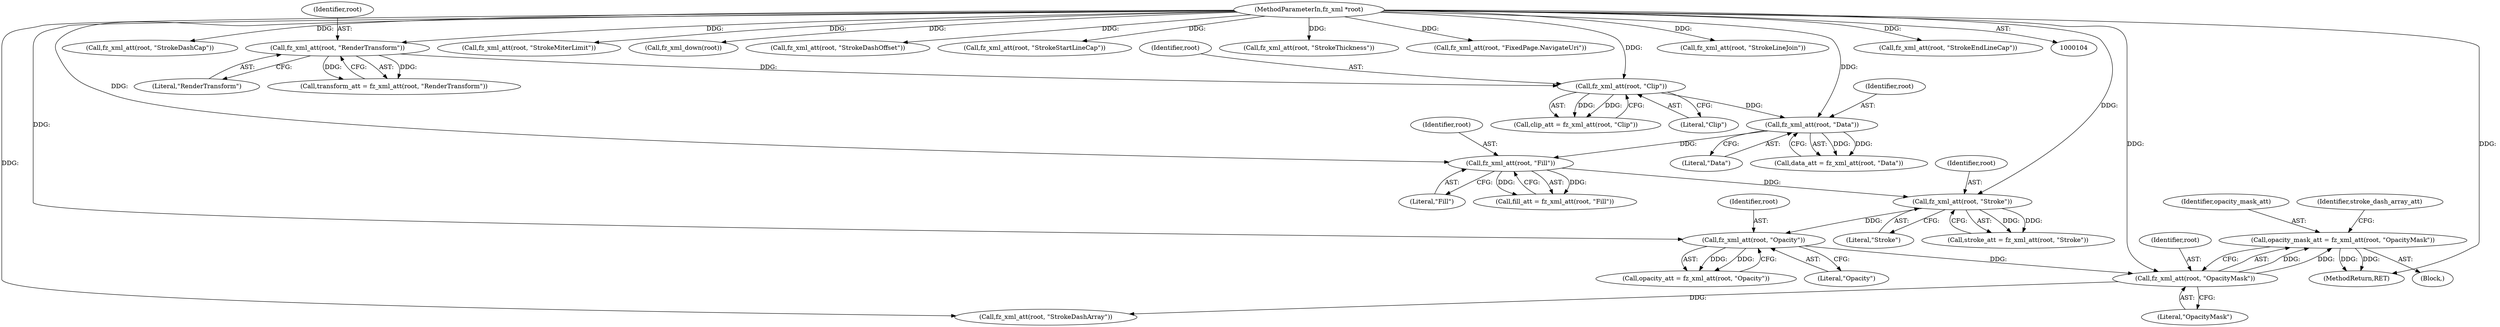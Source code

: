 digraph "0_ghostscript_60dabde18d7fe12b19da8b509bdfee9cc886aafc_3@pointer" {
"1000215" [label="(Call,opacity_mask_att = fz_xml_att(root, \"OpacityMask\"))"];
"1000217" [label="(Call,fz_xml_att(root, \"OpacityMask\"))"];
"1000212" [label="(Call,fz_xml_att(root, \"Opacity\"))"];
"1000207" [label="(Call,fz_xml_att(root, \"Stroke\"))"];
"1000202" [label="(Call,fz_xml_att(root, \"Fill\"))"];
"1000197" [label="(Call,fz_xml_att(root, \"Data\"))"];
"1000192" [label="(Call,fz_xml_att(root, \"Clip\"))"];
"1000187" [label="(Call,fz_xml_att(root, \"RenderTransform\"))"];
"1000109" [label="(MethodParameterIn,fz_xml *root)"];
"1000204" [label="(Literal,\"Fill\")"];
"1000109" [label="(MethodParameterIn,fz_xml *root)"];
"1000227" [label="(Call,fz_xml_att(root, \"StrokeDashCap\"))"];
"1000252" [label="(Call,fz_xml_att(root, \"StrokeMiterLimit\"))"];
"1000214" [label="(Literal,\"Opacity\")"];
"1000193" [label="(Identifier,root)"];
"1000202" [label="(Call,fz_xml_att(root, \"Fill\"))"];
"1000268" [label="(Call,fz_xml_down(root))"];
"1000219" [label="(Literal,\"OpacityMask\")"];
"1000198" [label="(Identifier,root)"];
"1000213" [label="(Identifier,root)"];
"1000208" [label="(Identifier,root)"];
"1000197" [label="(Call,fz_xml_att(root, \"Data\"))"];
"1000189" [label="(Literal,\"RenderTransform\")"];
"1000232" [label="(Call,fz_xml_att(root, \"StrokeDashOffset\"))"];
"1000192" [label="(Call,fz_xml_att(root, \"Clip\"))"];
"1000195" [label="(Call,data_att = fz_xml_att(root, \"Data\"))"];
"1000212" [label="(Call,fz_xml_att(root, \"Opacity\"))"];
"1000210" [label="(Call,opacity_att = fz_xml_att(root, \"Opacity\"))"];
"1000218" [label="(Identifier,root)"];
"1000194" [label="(Literal,\"Clip\")"];
"1000964" [label="(MethodReturn,RET)"];
"1000216" [label="(Identifier,opacity_mask_att)"];
"1000242" [label="(Call,fz_xml_att(root, \"StrokeStartLineCap\"))"];
"1000257" [label="(Call,fz_xml_att(root, \"StrokeThickness\"))"];
"1000262" [label="(Call,fz_xml_att(root, \"FixedPage.NavigateUri\"))"];
"1000190" [label="(Call,clip_att = fz_xml_att(root, \"Clip\"))"];
"1000188" [label="(Identifier,root)"];
"1000221" [label="(Identifier,stroke_dash_array_att)"];
"1000200" [label="(Call,fill_att = fz_xml_att(root, \"Fill\"))"];
"1000187" [label="(Call,fz_xml_att(root, \"RenderTransform\"))"];
"1000247" [label="(Call,fz_xml_att(root, \"StrokeLineJoin\"))"];
"1000222" [label="(Call,fz_xml_att(root, \"StrokeDashArray\"))"];
"1000199" [label="(Literal,\"Data\")"];
"1000237" [label="(Call,fz_xml_att(root, \"StrokeEndLineCap\"))"];
"1000209" [label="(Literal,\"Stroke\")"];
"1000215" [label="(Call,opacity_mask_att = fz_xml_att(root, \"OpacityMask\"))"];
"1000205" [label="(Call,stroke_att = fz_xml_att(root, \"Stroke\"))"];
"1000203" [label="(Identifier,root)"];
"1000207" [label="(Call,fz_xml_att(root, \"Stroke\"))"];
"1000217" [label="(Call,fz_xml_att(root, \"OpacityMask\"))"];
"1000185" [label="(Call,transform_att = fz_xml_att(root, \"RenderTransform\"))"];
"1000110" [label="(Block,)"];
"1000215" -> "1000110"  [label="AST: "];
"1000215" -> "1000217"  [label="CFG: "];
"1000216" -> "1000215"  [label="AST: "];
"1000217" -> "1000215"  [label="AST: "];
"1000221" -> "1000215"  [label="CFG: "];
"1000215" -> "1000964"  [label="DDG: "];
"1000215" -> "1000964"  [label="DDG: "];
"1000217" -> "1000215"  [label="DDG: "];
"1000217" -> "1000215"  [label="DDG: "];
"1000217" -> "1000219"  [label="CFG: "];
"1000218" -> "1000217"  [label="AST: "];
"1000219" -> "1000217"  [label="AST: "];
"1000212" -> "1000217"  [label="DDG: "];
"1000109" -> "1000217"  [label="DDG: "];
"1000217" -> "1000222"  [label="DDG: "];
"1000212" -> "1000210"  [label="AST: "];
"1000212" -> "1000214"  [label="CFG: "];
"1000213" -> "1000212"  [label="AST: "];
"1000214" -> "1000212"  [label="AST: "];
"1000210" -> "1000212"  [label="CFG: "];
"1000212" -> "1000210"  [label="DDG: "];
"1000212" -> "1000210"  [label="DDG: "];
"1000207" -> "1000212"  [label="DDG: "];
"1000109" -> "1000212"  [label="DDG: "];
"1000207" -> "1000205"  [label="AST: "];
"1000207" -> "1000209"  [label="CFG: "];
"1000208" -> "1000207"  [label="AST: "];
"1000209" -> "1000207"  [label="AST: "];
"1000205" -> "1000207"  [label="CFG: "];
"1000207" -> "1000205"  [label="DDG: "];
"1000207" -> "1000205"  [label="DDG: "];
"1000202" -> "1000207"  [label="DDG: "];
"1000109" -> "1000207"  [label="DDG: "];
"1000202" -> "1000200"  [label="AST: "];
"1000202" -> "1000204"  [label="CFG: "];
"1000203" -> "1000202"  [label="AST: "];
"1000204" -> "1000202"  [label="AST: "];
"1000200" -> "1000202"  [label="CFG: "];
"1000202" -> "1000200"  [label="DDG: "];
"1000202" -> "1000200"  [label="DDG: "];
"1000197" -> "1000202"  [label="DDG: "];
"1000109" -> "1000202"  [label="DDG: "];
"1000197" -> "1000195"  [label="AST: "];
"1000197" -> "1000199"  [label="CFG: "];
"1000198" -> "1000197"  [label="AST: "];
"1000199" -> "1000197"  [label="AST: "];
"1000195" -> "1000197"  [label="CFG: "];
"1000197" -> "1000195"  [label="DDG: "];
"1000197" -> "1000195"  [label="DDG: "];
"1000192" -> "1000197"  [label="DDG: "];
"1000109" -> "1000197"  [label="DDG: "];
"1000192" -> "1000190"  [label="AST: "];
"1000192" -> "1000194"  [label="CFG: "];
"1000193" -> "1000192"  [label="AST: "];
"1000194" -> "1000192"  [label="AST: "];
"1000190" -> "1000192"  [label="CFG: "];
"1000192" -> "1000190"  [label="DDG: "];
"1000192" -> "1000190"  [label="DDG: "];
"1000187" -> "1000192"  [label="DDG: "];
"1000109" -> "1000192"  [label="DDG: "];
"1000187" -> "1000185"  [label="AST: "];
"1000187" -> "1000189"  [label="CFG: "];
"1000188" -> "1000187"  [label="AST: "];
"1000189" -> "1000187"  [label="AST: "];
"1000185" -> "1000187"  [label="CFG: "];
"1000187" -> "1000185"  [label="DDG: "];
"1000187" -> "1000185"  [label="DDG: "];
"1000109" -> "1000187"  [label="DDG: "];
"1000109" -> "1000104"  [label="AST: "];
"1000109" -> "1000964"  [label="DDG: "];
"1000109" -> "1000222"  [label="DDG: "];
"1000109" -> "1000227"  [label="DDG: "];
"1000109" -> "1000232"  [label="DDG: "];
"1000109" -> "1000237"  [label="DDG: "];
"1000109" -> "1000242"  [label="DDG: "];
"1000109" -> "1000247"  [label="DDG: "];
"1000109" -> "1000252"  [label="DDG: "];
"1000109" -> "1000257"  [label="DDG: "];
"1000109" -> "1000262"  [label="DDG: "];
"1000109" -> "1000268"  [label="DDG: "];
}

